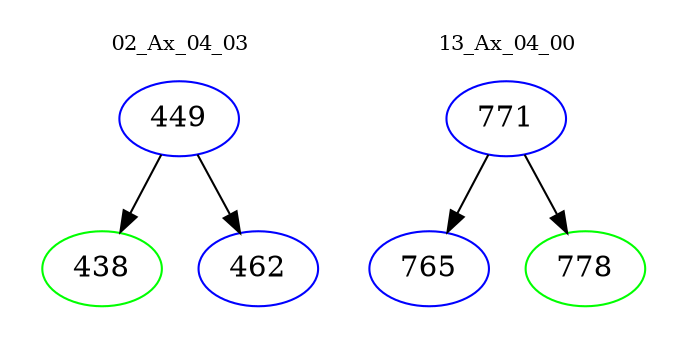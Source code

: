 digraph{
subgraph cluster_0 {
color = white
label = "02_Ax_04_03";
fontsize=10;
T0_449 [label="449", color="blue"]
T0_449 -> T0_438 [color="black"]
T0_438 [label="438", color="green"]
T0_449 -> T0_462 [color="black"]
T0_462 [label="462", color="blue"]
}
subgraph cluster_1 {
color = white
label = "13_Ax_04_00";
fontsize=10;
T1_771 [label="771", color="blue"]
T1_771 -> T1_765 [color="black"]
T1_765 [label="765", color="blue"]
T1_771 -> T1_778 [color="black"]
T1_778 [label="778", color="green"]
}
}
